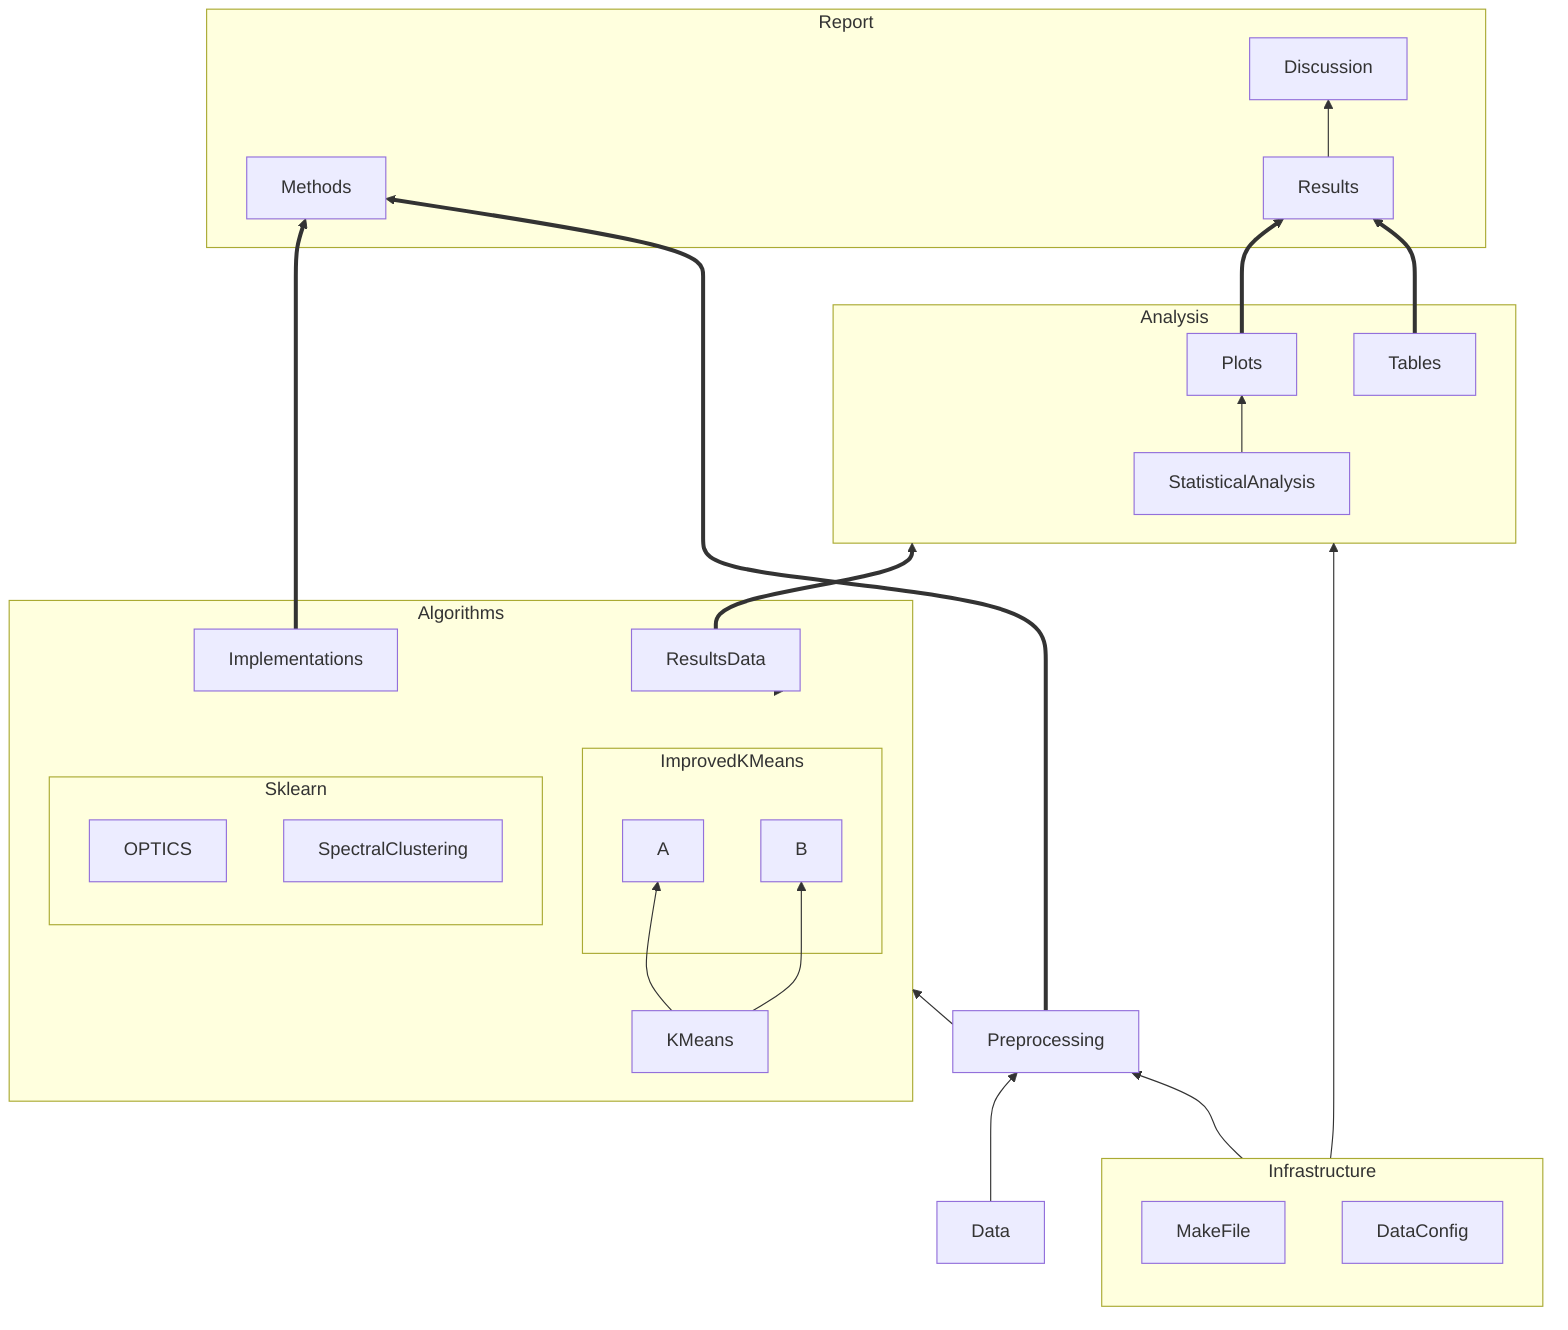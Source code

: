flowchart BT
  subgraph Algorithms
    direction BT
    subgraph Sklearn
    direction BT
        OPTICS
        SpectralClustering
    end
    KMeans --> A
    KMeans --> B
    subgraph ImprovedKMeans
        A
        B
    end
    Sklearn & ImprovedKMeans ~~~ Implementations & ResultsData
  end
  subgraph Analysis
  direction BT
    StatisticalAnalysis --> Plots
    Tables
  end
  subgraph Report
  direction LR
    Methods
    Results --> Discussion
  end
  subgraph Infrastructure
  direction BT
    MakeFile
    DataConfig
  end
  Algorithms --> ResultsData
  ResultsData ==> Analysis
  Data --> Preprocessing --> Algorithms
  Implementations & Preprocessing ==> Methods
  Plots & Tables ==> Results
  MakeFile
  DataConfig
  Infrastructure --> Preprocessing
  Infrastructure --> Analysis